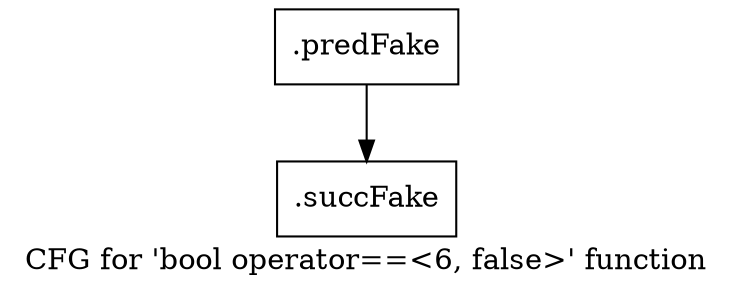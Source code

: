 digraph "CFG for 'bool operator==\<6, false\>' function" {
	label="CFG for 'bool operator==\<6, false\>' function";

	Node0x5e9a960 [shape=record,filename="",linenumber="",label="{.predFake}"];
	Node0x5e9a960 -> Node0x6108320[ callList="" memoryops="" filename="/mnt/xilinx/Vitis_HLS/2021.2/include/ap_int_base.h" execusionnum="1"];
	Node0x6108320 [shape=record,filename="/mnt/xilinx/Vitis_HLS/2021.2/include/ap_int_base.h",linenumber="1810",label="{.succFake}"];
}

